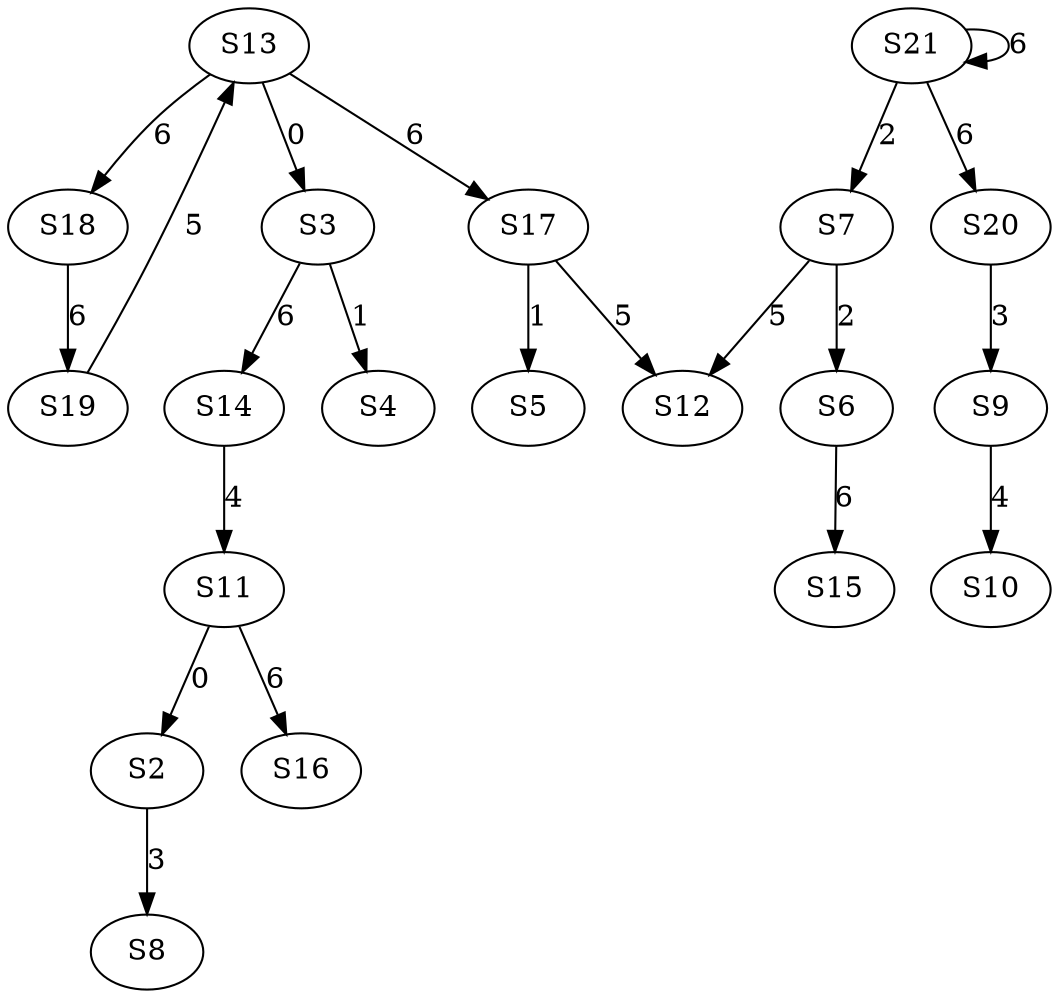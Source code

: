 strict digraph {
	S11 -> S2 [ label = 0 ];
	S13 -> S3 [ label = 0 ];
	S3 -> S4 [ label = 1 ];
	S17 -> S5 [ label = 1 ];
	S7 -> S6 [ label = 2 ];
	S21 -> S7 [ label = 2 ];
	S2 -> S8 [ label = 3 ];
	S20 -> S9 [ label = 3 ];
	S9 -> S10 [ label = 4 ];
	S14 -> S11 [ label = 4 ];
	S17 -> S12 [ label = 5 ];
	S19 -> S13 [ label = 5 ];
	S3 -> S14 [ label = 6 ];
	S6 -> S15 [ label = 6 ];
	S11 -> S16 [ label = 6 ];
	S13 -> S17 [ label = 6 ];
	S13 -> S18 [ label = 6 ];
	S18 -> S19 [ label = 6 ];
	S21 -> S20 [ label = 6 ];
	S21 -> S21 [ label = 6 ];
	S7 -> S12 [ label = 5 ];
}
